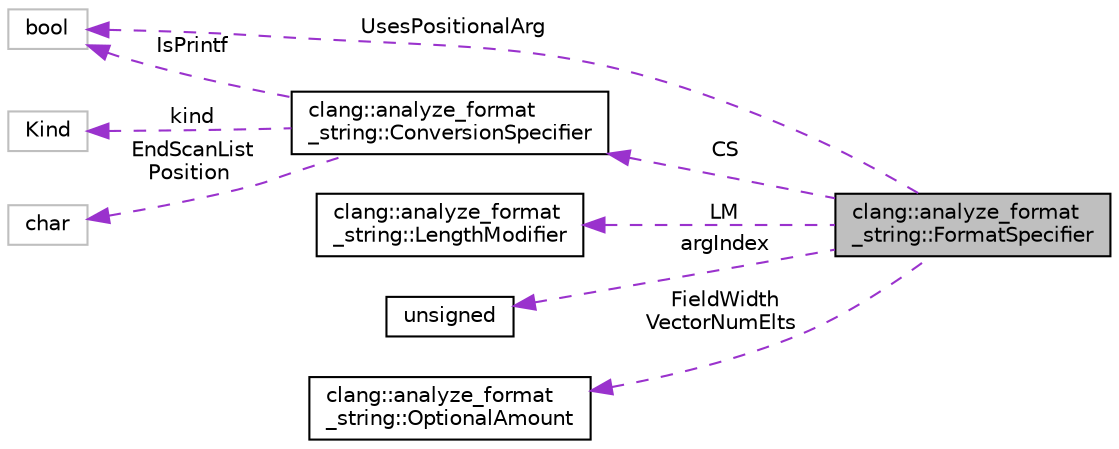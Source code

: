 digraph "clang::analyze_format_string::FormatSpecifier"
{
 // LATEX_PDF_SIZE
  bgcolor="transparent";
  edge [fontname="Helvetica",fontsize="10",labelfontname="Helvetica",labelfontsize="10"];
  node [fontname="Helvetica",fontsize="10",shape=record];
  rankdir="LR";
  Node1 [label="clang::analyze_format\l_string::FormatSpecifier",height=0.2,width=0.4,color="black", fillcolor="grey75", style="filled", fontcolor="black",tooltip=" "];
  Node2 -> Node1 [dir="back",color="darkorchid3",fontsize="10",style="dashed",label=" UsesPositionalArg" ,fontname="Helvetica"];
  Node2 [label="bool",height=0.2,width=0.4,color="grey75",tooltip=" "];
  Node3 -> Node1 [dir="back",color="darkorchid3",fontsize="10",style="dashed",label=" CS" ,fontname="Helvetica"];
  Node3 [label="clang::analyze_format\l_string::ConversionSpecifier",height=0.2,width=0.4,color="black",URL="$classclang_1_1analyze__format__string_1_1ConversionSpecifier.html",tooltip=" "];
  Node4 -> Node3 [dir="back",color="darkorchid3",fontsize="10",style="dashed",label=" kind" ,fontname="Helvetica"];
  Node4 [label="Kind",height=0.2,width=0.4,color="grey75",tooltip=" "];
  Node5 -> Node3 [dir="back",color="darkorchid3",fontsize="10",style="dashed",label=" EndScanList\nPosition" ,fontname="Helvetica"];
  Node5 [label="char",height=0.2,width=0.4,color="grey75",tooltip=" "];
  Node2 -> Node3 [dir="back",color="darkorchid3",fontsize="10",style="dashed",label=" IsPrintf" ,fontname="Helvetica"];
  Node6 -> Node1 [dir="back",color="darkorchid3",fontsize="10",style="dashed",label=" LM" ,fontname="Helvetica"];
  Node6 [label="clang::analyze_format\l_string::LengthModifier",height=0.2,width=0.4,color="black",URL="$classclang_1_1analyze__format__string_1_1LengthModifier.html",tooltip="Represents the length modifier in a format string in scanf/printf."];
  Node7 -> Node1 [dir="back",color="darkorchid3",fontsize="10",style="dashed",label=" argIndex" ,fontname="Helvetica"];
  Node7 [label="unsigned",height=0.2,width=0.4,color="black",URL="$classunsigned.html",tooltip=" "];
  Node8 -> Node1 [dir="back",color="darkorchid3",fontsize="10",style="dashed",label=" FieldWidth\nVectorNumElts" ,fontname="Helvetica"];
  Node8 [label="clang::analyze_format\l_string::OptionalAmount",height=0.2,width=0.4,color="black",URL="$classclang_1_1analyze__format__string_1_1OptionalAmount.html",tooltip=" "];
}
